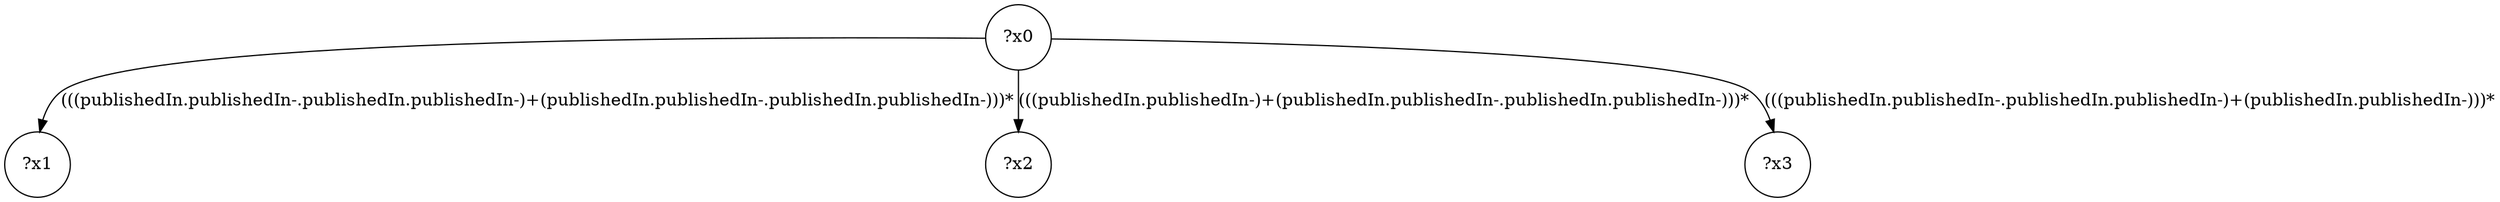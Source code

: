 digraph g {
	x0 [shape=circle, label="?x0"];
	x1 [shape=circle, label="?x1"];
	x0 -> x1 [label="(((publishedIn.publishedIn-.publishedIn.publishedIn-)+(publishedIn.publishedIn-.publishedIn.publishedIn-)))*"];
	x2 [shape=circle, label="?x2"];
	x0 -> x2 [label="(((publishedIn.publishedIn-)+(publishedIn.publishedIn-.publishedIn.publishedIn-)))*"];
	x3 [shape=circle, label="?x3"];
	x0 -> x3 [label="(((publishedIn.publishedIn-.publishedIn.publishedIn-)+(publishedIn.publishedIn-)))*"];
}
